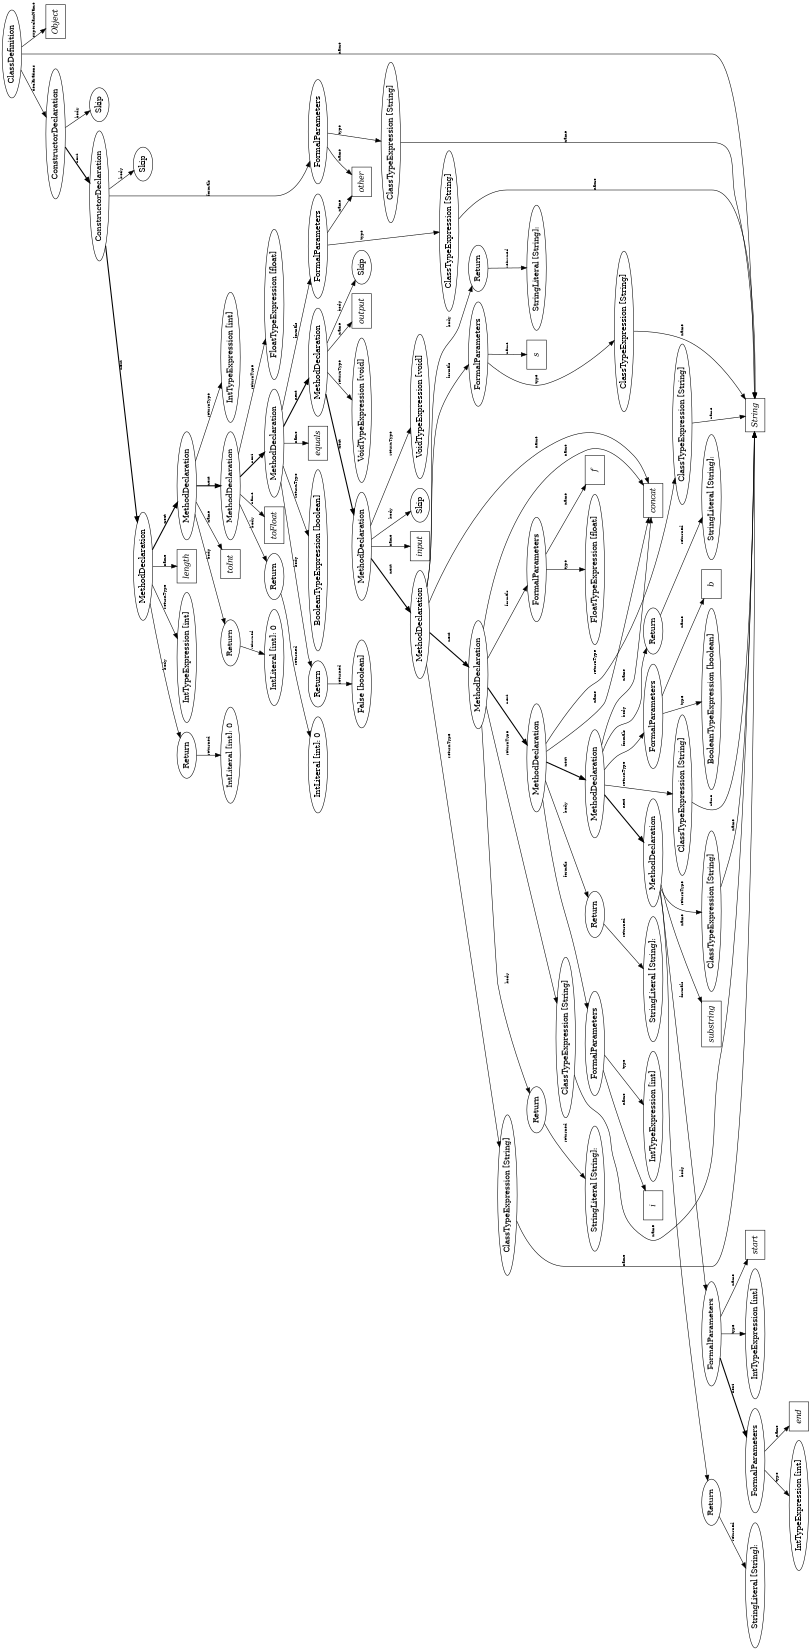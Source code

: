 digraph String {
size = "11,7.5";
rotate = 90
node108 [ label = "ClassDefinition"];
symbol_String [label = "String" fontname = "Times-Italic" shape = box]
node108 -> symbol_String [label = "name" fontsize = 8]
symbol_Object [label = "Object" fontname = "Times-Italic" shape = box]
node108 -> symbol_Object [label = "superclassName" fontsize = 8]
node107 [ label = "ConstructorDeclaration"];
node46 [ label = "Skip"];
node107 -> node46 [label = "body" fontsize = 8]
node106 [ label = "ConstructorDeclaration"];
node48 [ label = "FormalParameters"];
node47 [ label = "ClassTypeExpression [String]"];
symbol_String [label = "String" fontname = "Times-Italic" shape = box]
node47 -> symbol_String [label = "name" fontsize = 8]
node48 -> node47 [label = "type" fontsize = 8]
symbol_other [label = "other" fontname = "Times-Italic" shape = box]
node48 -> symbol_other [label = "name" fontsize = 8]
node106 -> node48 [label = "formals" fontsize = 8]
node49 [ label = "Skip"];
node106 -> node49 [label = "body" fontsize = 8]
node105 [ label = "MethodDeclaration"];
node50 [ label = "IntTypeExpression [int]"];
node105 -> node50 [label = "returnType" fontsize = 8]
symbol_length [label = "length" fontname = "Times-Italic" shape = box]
node105 -> symbol_length [label = "name" fontsize = 8]
node52 [ label = "Return"];
node51 [ label = "IntLiteral [int]: 0"];
node52 -> node51 [label = "returned" fontsize = 8]
node105 -> node52 [label = "body" fontsize = 8]
node104 [ label = "MethodDeclaration"];
node53 [ label = "IntTypeExpression [int]"];
node104 -> node53 [label = "returnType" fontsize = 8]
symbol_toInt [label = "toInt" fontname = "Times-Italic" shape = box]
node104 -> symbol_toInt [label = "name" fontsize = 8]
node55 [ label = "Return"];
node54 [ label = "IntLiteral [int]: 0"];
node55 -> node54 [label = "returned" fontsize = 8]
node104 -> node55 [label = "body" fontsize = 8]
node103 [ label = "MethodDeclaration"];
node56 [ label = "FloatTypeExpression [float]"];
node103 -> node56 [label = "returnType" fontsize = 8]
symbol_toFloat [label = "toFloat" fontname = "Times-Italic" shape = box]
node103 -> symbol_toFloat [label = "name" fontsize = 8]
node58 [ label = "Return"];
node57 [ label = "IntLiteral [int]: 0"];
node58 -> node57 [label = "returned" fontsize = 8]
node103 -> node58 [label = "body" fontsize = 8]
node102 [ label = "MethodDeclaration"];
node59 [ label = "BooleanTypeExpression [boolean]"];
node102 -> node59 [label = "returnType" fontsize = 8]
symbol_equals [label = "equals" fontname = "Times-Italic" shape = box]
node102 -> symbol_equals [label = "name" fontsize = 8]
node61 [ label = "FormalParameters"];
node60 [ label = "ClassTypeExpression [String]"];
symbol_String [label = "String" fontname = "Times-Italic" shape = box]
node60 -> symbol_String [label = "name" fontsize = 8]
node61 -> node60 [label = "type" fontsize = 8]
symbol_other [label = "other" fontname = "Times-Italic" shape = box]
node61 -> symbol_other [label = "name" fontsize = 8]
node102 -> node61 [label = "formals" fontsize = 8]
node63 [ label = "Return"];
node62 [ label = "False [boolean]"];
node63 -> node62 [label = "returned" fontsize = 8]
node102 -> node63 [label = "body" fontsize = 8]
node101 [ label = "MethodDeclaration"];
node64 [ label = "VoidTypeExpression [void]"];
node101 -> node64 [label = "returnType" fontsize = 8]
symbol_output [label = "output" fontname = "Times-Italic" shape = box]
node101 -> symbol_output [label = "name" fontsize = 8]
node65 [ label = "Skip"];
node101 -> node65 [label = "body" fontsize = 8]
node100 [ label = "MethodDeclaration"];
node66 [ label = "VoidTypeExpression [void]"];
node100 -> node66 [label = "returnType" fontsize = 8]
symbol_input [label = "input" fontname = "Times-Italic" shape = box]
node100 -> symbol_input [label = "name" fontsize = 8]
node67 [ label = "Skip"];
node100 -> node67 [label = "body" fontsize = 8]
node99 [ label = "MethodDeclaration"];
node68 [ label = "ClassTypeExpression [String]"];
symbol_String [label = "String" fontname = "Times-Italic" shape = box]
node68 -> symbol_String [label = "name" fontsize = 8]
node99 -> node68 [label = "returnType" fontsize = 8]
symbol_concat [label = "concat" fontname = "Times-Italic" shape = box]
node99 -> symbol_concat [label = "name" fontsize = 8]
node70 [ label = "FormalParameters"];
node69 [ label = "ClassTypeExpression [String]"];
symbol_String [label = "String" fontname = "Times-Italic" shape = box]
node69 -> symbol_String [label = "name" fontsize = 8]
node70 -> node69 [label = "type" fontsize = 8]
symbol_s [label = "s" fontname = "Times-Italic" shape = box]
node70 -> symbol_s [label = "name" fontsize = 8]
node99 -> node70 [label = "formals" fontsize = 8]
node72 [ label = "Return"];
node71 [ label = "StringLiteral [String]: "];
node72 -> node71 [label = "returned" fontsize = 8]
node99 -> node72 [label = "body" fontsize = 8]
node98 [ label = "MethodDeclaration"];
node73 [ label = "ClassTypeExpression [String]"];
symbol_String [label = "String" fontname = "Times-Italic" shape = box]
node73 -> symbol_String [label = "name" fontsize = 8]
node98 -> node73 [label = "returnType" fontsize = 8]
symbol_concat [label = "concat" fontname = "Times-Italic" shape = box]
node98 -> symbol_concat [label = "name" fontsize = 8]
node75 [ label = "FormalParameters"];
node74 [ label = "FloatTypeExpression [float]"];
node75 -> node74 [label = "type" fontsize = 8]
symbol_f [label = "f" fontname = "Times-Italic" shape = box]
node75 -> symbol_f [label = "name" fontsize = 8]
node98 -> node75 [label = "formals" fontsize = 8]
node77 [ label = "Return"];
node76 [ label = "StringLiteral [String]: "];
node77 -> node76 [label = "returned" fontsize = 8]
node98 -> node77 [label = "body" fontsize = 8]
node97 [ label = "MethodDeclaration"];
node78 [ label = "ClassTypeExpression [String]"];
symbol_String [label = "String" fontname = "Times-Italic" shape = box]
node78 -> symbol_String [label = "name" fontsize = 8]
node97 -> node78 [label = "returnType" fontsize = 8]
symbol_concat [label = "concat" fontname = "Times-Italic" shape = box]
node97 -> symbol_concat [label = "name" fontsize = 8]
node80 [ label = "FormalParameters"];
node79 [ label = "IntTypeExpression [int]"];
node80 -> node79 [label = "type" fontsize = 8]
symbol_i [label = "i" fontname = "Times-Italic" shape = box]
node80 -> symbol_i [label = "name" fontsize = 8]
node97 -> node80 [label = "formals" fontsize = 8]
node82 [ label = "Return"];
node81 [ label = "StringLiteral [String]: "];
node82 -> node81 [label = "returned" fontsize = 8]
node97 -> node82 [label = "body" fontsize = 8]
node96 [ label = "MethodDeclaration"];
node83 [ label = "ClassTypeExpression [String]"];
symbol_String [label = "String" fontname = "Times-Italic" shape = box]
node83 -> symbol_String [label = "name" fontsize = 8]
node96 -> node83 [label = "returnType" fontsize = 8]
symbol_concat [label = "concat" fontname = "Times-Italic" shape = box]
node96 -> symbol_concat [label = "name" fontsize = 8]
node85 [ label = "FormalParameters"];
node84 [ label = "BooleanTypeExpression [boolean]"];
node85 -> node84 [label = "type" fontsize = 8]
symbol_b [label = "b" fontname = "Times-Italic" shape = box]
node85 -> symbol_b [label = "name" fontsize = 8]
node96 -> node85 [label = "formals" fontsize = 8]
node87 [ label = "Return"];
node86 [ label = "StringLiteral [String]: "];
node87 -> node86 [label = "returned" fontsize = 8]
node96 -> node87 [label = "body" fontsize = 8]
node95 [ label = "MethodDeclaration"];
node88 [ label = "ClassTypeExpression [String]"];
symbol_String [label = "String" fontname = "Times-Italic" shape = box]
node88 -> symbol_String [label = "name" fontsize = 8]
node95 -> node88 [label = "returnType" fontsize = 8]
symbol_substring [label = "substring" fontname = "Times-Italic" shape = box]
node95 -> symbol_substring [label = "name" fontsize = 8]
node92 [ label = "FormalParameters"];
node89 [ label = "IntTypeExpression [int]"];
node92 -> node89 [label = "type" fontsize = 8]
symbol_start [label = "start" fontname = "Times-Italic" shape = box]
node92 -> symbol_start [label = "name" fontsize = 8]
node91 [ label = "FormalParameters"];
node90 [ label = "IntTypeExpression [int]"];
node91 -> node90 [label = "type" fontsize = 8]
symbol_end [label = "end" fontname = "Times-Italic" shape = box]
node91 -> symbol_end [label = "name" fontsize = 8]
node92 -> node91 [label = "next" fontsize = 8 style = bold]
node95 -> node92 [label = "formals" fontsize = 8]
node94 [ label = "Return"];
node93 [ label = "StringLiteral [String]: "];
node94 -> node93 [label = "returned" fontsize = 8]
node95 -> node94 [label = "body" fontsize = 8]
node96 -> node95 [label = "next" fontsize = 8 style = bold]
node97 -> node96 [label = "next" fontsize = 8 style = bold]
node98 -> node97 [label = "next" fontsize = 8 style = bold]
node99 -> node98 [label = "next" fontsize = 8 style = bold]
node100 -> node99 [label = "next" fontsize = 8 style = bold]
node101 -> node100 [label = "next" fontsize = 8 style = bold]
node102 -> node101 [label = "next" fontsize = 8 style = bold]
node103 -> node102 [label = "next" fontsize = 8 style = bold]
node104 -> node103 [label = "next" fontsize = 8 style = bold]
node105 -> node104 [label = "next" fontsize = 8 style = bold]
node106 -> node105 [label = "next" fontsize = 8 style = bold]
node107 -> node106 [label = "next" fontsize = 8 style = bold]
node108 -> node107 [label = "declarations" fontsize = 8]
}